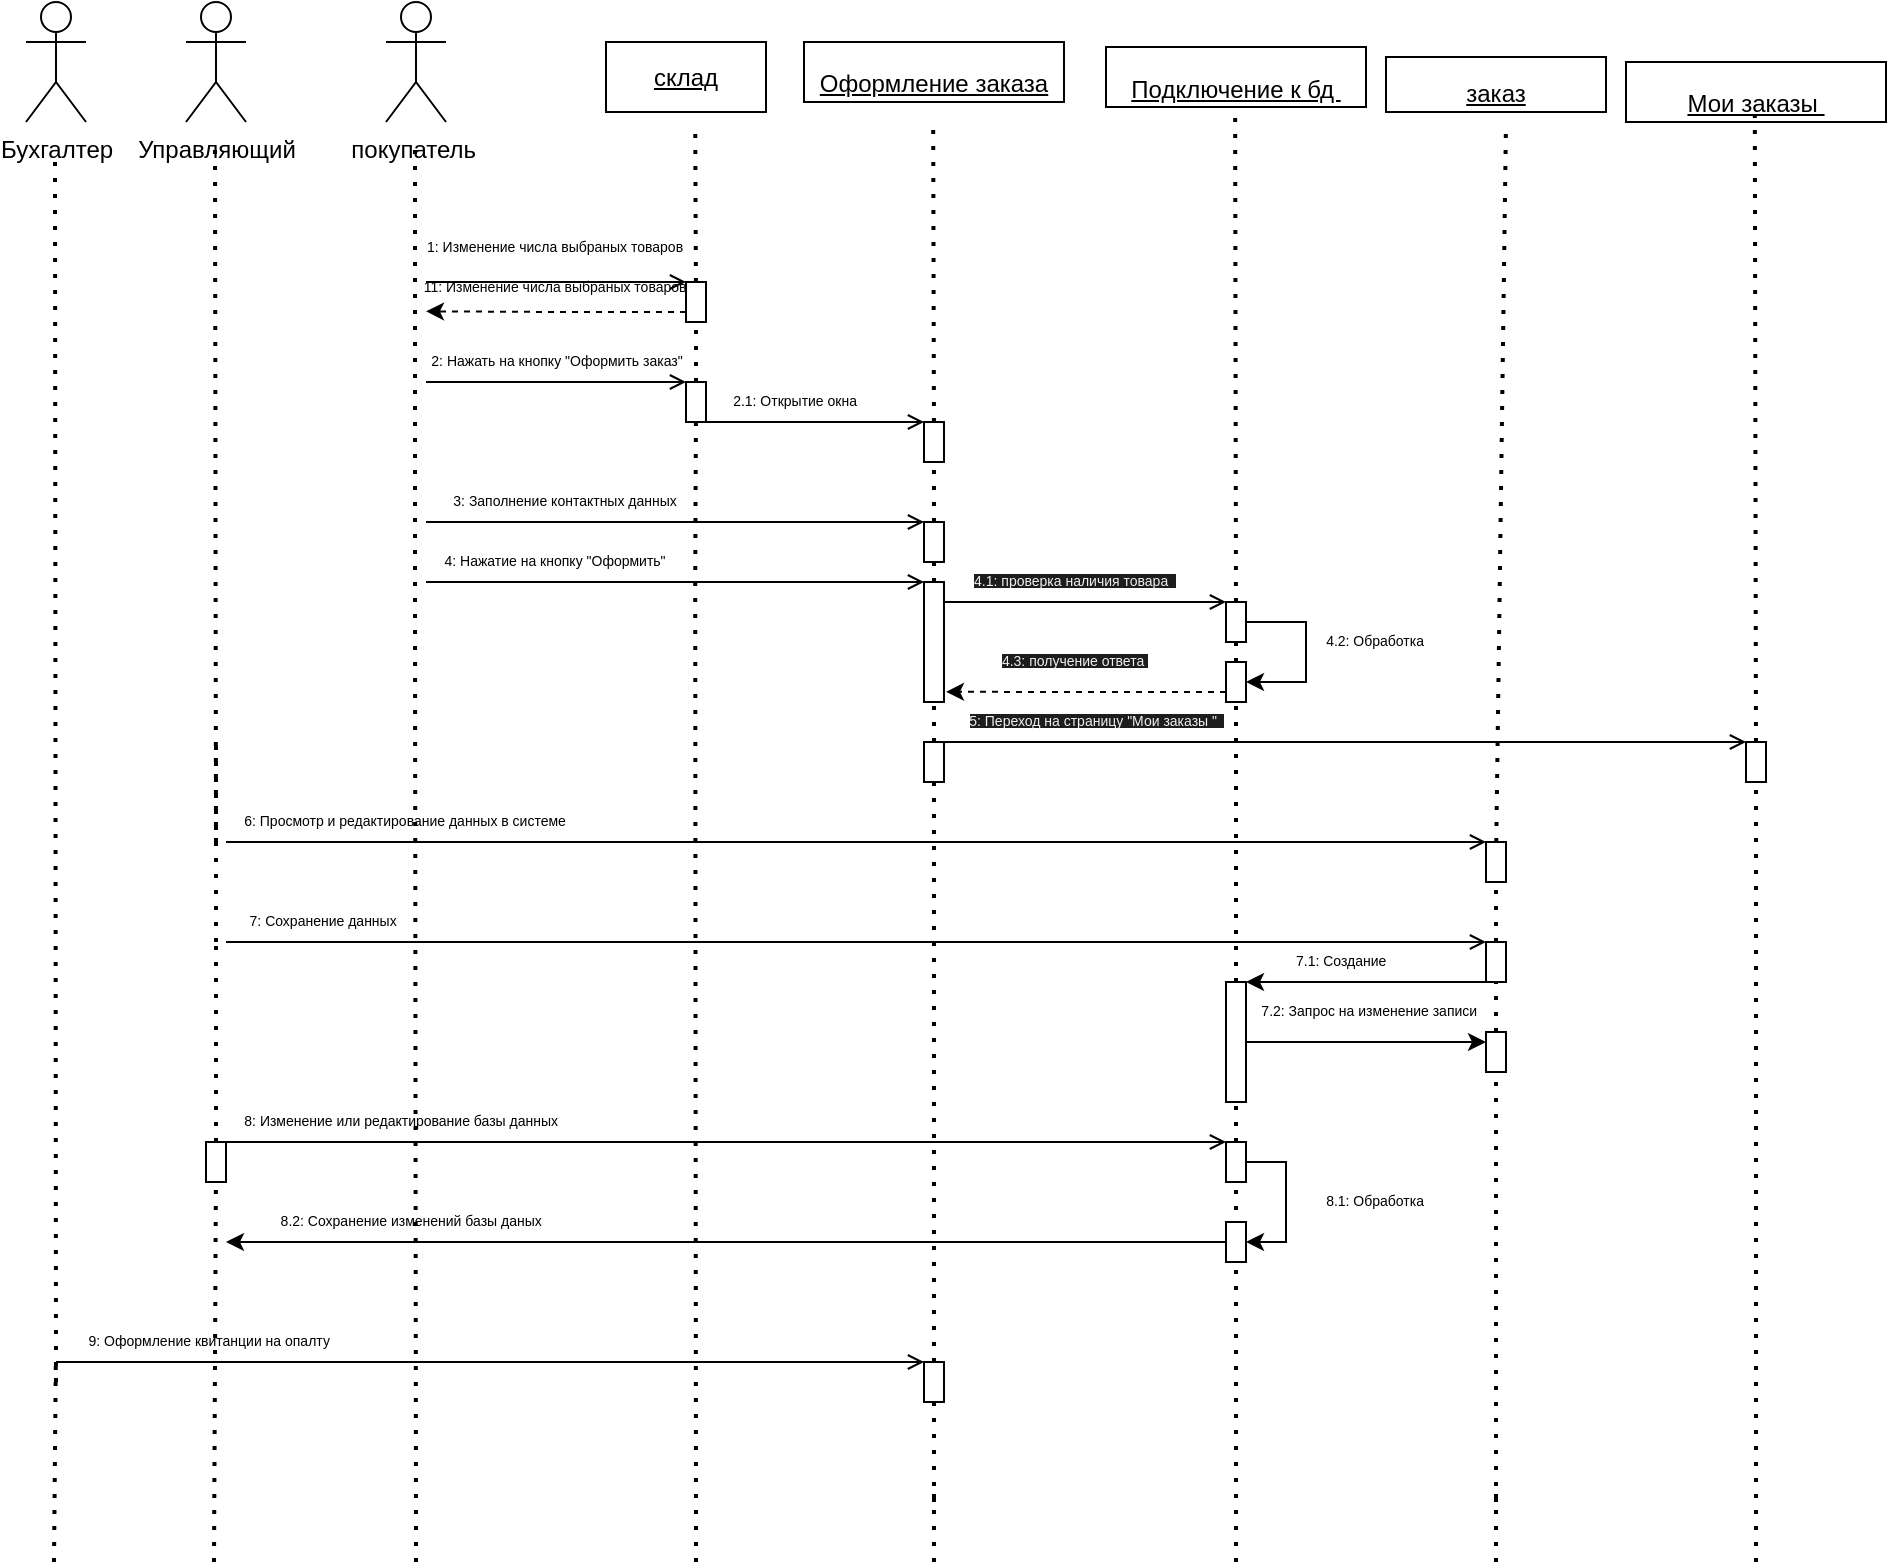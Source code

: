 <mxfile version="22.1.0" type="github">
  <diagram name="Страница — 1" id="2-5jMEcXyABA7YPatudC">
    <mxGraphModel dx="1267" dy="783" grid="1" gridSize="10" guides="1" tooltips="1" connect="1" arrows="1" fold="1" page="1" pageScale="1" pageWidth="827" pageHeight="1169" math="0" shadow="0">
      <root>
        <mxCell id="0" />
        <mxCell id="1" parent="0" />
        <mxCell id="8Bmcy9AVuZp5mf0qfYyS-38" value="покупатель&amp;nbsp;" style="shape=umlActor;verticalLabelPosition=bottom;verticalAlign=top;html=1;outlineConnect=0;" vertex="1" parent="1">
          <mxGeometry x="250" y="60" width="30" height="60" as="geometry" />
        </mxCell>
        <mxCell id="8Bmcy9AVuZp5mf0qfYyS-39" value="" style="endArrow=none;dashed=1;html=1;dashPattern=1 3;strokeWidth=2;rounded=0;" edge="1" parent="1">
          <mxGeometry width="50" height="50" relative="1" as="geometry">
            <mxPoint x="265" y="840" as="sourcePoint" />
            <mxPoint x="264.5" y="130" as="targetPoint" />
            <Array as="points">
              <mxPoint x="264.5" y="360" />
            </Array>
          </mxGeometry>
        </mxCell>
        <mxCell id="8Bmcy9AVuZp5mf0qfYyS-40" value="Бухгалтер" style="shape=umlActor;verticalLabelPosition=bottom;verticalAlign=top;html=1;outlineConnect=0;" vertex="1" parent="1">
          <mxGeometry x="70" y="60" width="30" height="60" as="geometry" />
        </mxCell>
        <mxCell id="8Bmcy9AVuZp5mf0qfYyS-41" value="" style="endArrow=none;dashed=1;html=1;dashPattern=1 3;strokeWidth=2;rounded=0;" edge="1" parent="1">
          <mxGeometry width="50" height="50" relative="1" as="geometry">
            <mxPoint x="164.986" y="480" as="sourcePoint" />
            <mxPoint x="164.5" y="130" as="targetPoint" />
          </mxGeometry>
        </mxCell>
        <mxCell id="8Bmcy9AVuZp5mf0qfYyS-42" value="&lt;u&gt;склад&lt;/u&gt;" style="rounded=0;whiteSpace=wrap;html=1;" vertex="1" parent="1">
          <mxGeometry x="360" y="80" width="80" height="35" as="geometry" />
        </mxCell>
        <mxCell id="8Bmcy9AVuZp5mf0qfYyS-43" value="" style="endArrow=open;html=1;rounded=0;endFill=0;" edge="1" parent="1">
          <mxGeometry width="50" height="50" relative="1" as="geometry">
            <mxPoint x="270" y="200" as="sourcePoint" />
            <mxPoint x="400" y="200" as="targetPoint" />
          </mxGeometry>
        </mxCell>
        <mxCell id="8Bmcy9AVuZp5mf0qfYyS-44" value="1: Изменение числа выбраных товаров&amp;nbsp;" style="text;html=1;align=center;verticalAlign=middle;resizable=0;points=[];autosize=1;strokeColor=none;fillColor=none;fontSize=7;" vertex="1" parent="1">
          <mxGeometry x="260" y="173" width="150" height="20" as="geometry" />
        </mxCell>
        <mxCell id="8Bmcy9AVuZp5mf0qfYyS-45" value="" style="endArrow=none;dashed=1;html=1;dashPattern=1 3;strokeWidth=2;rounded=0;" edge="1" parent="1" source="8Bmcy9AVuZp5mf0qfYyS-47">
          <mxGeometry width="50" height="50" relative="1" as="geometry">
            <mxPoint x="404.6" y="632" as="sourcePoint" />
            <mxPoint x="404.6" y="120" as="targetPoint" />
            <Array as="points" />
          </mxGeometry>
        </mxCell>
        <mxCell id="8Bmcy9AVuZp5mf0qfYyS-46" value="" style="endArrow=none;dashed=1;html=1;dashPattern=1 3;strokeWidth=2;rounded=0;" edge="1" parent="1" source="8Bmcy9AVuZp5mf0qfYyS-51" target="8Bmcy9AVuZp5mf0qfYyS-47">
          <mxGeometry width="50" height="50" relative="1" as="geometry">
            <mxPoint x="404.6" y="632" as="sourcePoint" />
            <mxPoint x="404.6" y="120" as="targetPoint" />
            <Array as="points" />
          </mxGeometry>
        </mxCell>
        <mxCell id="8Bmcy9AVuZp5mf0qfYyS-130" style="edgeStyle=orthogonalEdgeStyle;rounded=0;orthogonalLoop=1;jettySize=auto;html=1;exitX=0;exitY=0.75;exitDx=0;exitDy=0;dashed=1;" edge="1" parent="1" source="8Bmcy9AVuZp5mf0qfYyS-47">
          <mxGeometry relative="1" as="geometry">
            <mxPoint x="270" y="214.667" as="targetPoint" />
          </mxGeometry>
        </mxCell>
        <mxCell id="8Bmcy9AVuZp5mf0qfYyS-47" value="" style="whiteSpace=wrap;html=1;" vertex="1" parent="1">
          <mxGeometry x="400" y="200" width="10" height="20" as="geometry" />
        </mxCell>
        <mxCell id="8Bmcy9AVuZp5mf0qfYyS-48" value="" style="endArrow=open;html=1;rounded=0;endFill=0;" edge="1" parent="1">
          <mxGeometry width="50" height="50" relative="1" as="geometry">
            <mxPoint x="270" y="250" as="sourcePoint" />
            <mxPoint x="400" y="250" as="targetPoint" />
          </mxGeometry>
        </mxCell>
        <mxCell id="8Bmcy9AVuZp5mf0qfYyS-49" value="2: Нажать на кнопку &quot;Оформить заказ&quot;" style="text;html=1;align=center;verticalAlign=middle;resizable=0;points=[];autosize=1;strokeColor=none;fillColor=none;fontSize=7;" vertex="1" parent="1">
          <mxGeometry x="260" y="230" width="150" height="20" as="geometry" />
        </mxCell>
        <mxCell id="8Bmcy9AVuZp5mf0qfYyS-50" value="" style="endArrow=none;dashed=1;html=1;dashPattern=1 3;strokeWidth=2;rounded=0;" edge="1" parent="1" target="8Bmcy9AVuZp5mf0qfYyS-51">
          <mxGeometry width="50" height="50" relative="1" as="geometry">
            <mxPoint x="405" y="840" as="sourcePoint" />
            <mxPoint x="405" y="220" as="targetPoint" />
            <Array as="points">
              <mxPoint x="404.6" y="350" />
            </Array>
          </mxGeometry>
        </mxCell>
        <mxCell id="8Bmcy9AVuZp5mf0qfYyS-51" value="" style="whiteSpace=wrap;html=1;" vertex="1" parent="1">
          <mxGeometry x="400" y="250" width="10" height="20" as="geometry" />
        </mxCell>
        <mxCell id="8Bmcy9AVuZp5mf0qfYyS-52" value="Оформление заказа" style="rounded=0;whiteSpace=wrap;html=1;verticalAlign=bottom;horizontal=1;fontStyle=4" vertex="1" parent="1">
          <mxGeometry x="459" y="80" width="130" height="30" as="geometry" />
        </mxCell>
        <mxCell id="8Bmcy9AVuZp5mf0qfYyS-53" value="" style="endArrow=none;dashed=1;html=1;dashPattern=1 3;strokeWidth=2;rounded=0;" edge="1" parent="1" source="8Bmcy9AVuZp5mf0qfYyS-55">
          <mxGeometry width="50" height="50" relative="1" as="geometry">
            <mxPoint x="523.6" y="632" as="sourcePoint" />
            <mxPoint x="523.6" y="120" as="targetPoint" />
          </mxGeometry>
        </mxCell>
        <mxCell id="8Bmcy9AVuZp5mf0qfYyS-54" value="" style="endArrow=none;dashed=1;html=1;dashPattern=1 3;strokeWidth=2;rounded=0;" edge="1" parent="1" source="8Bmcy9AVuZp5mf0qfYyS-59" target="8Bmcy9AVuZp5mf0qfYyS-55">
          <mxGeometry width="50" height="50" relative="1" as="geometry">
            <mxPoint x="523.6" y="632" as="sourcePoint" />
            <mxPoint x="523.6" y="120" as="targetPoint" />
          </mxGeometry>
        </mxCell>
        <mxCell id="8Bmcy9AVuZp5mf0qfYyS-55" value="" style="whiteSpace=wrap;html=1;" vertex="1" parent="1">
          <mxGeometry x="519" y="270" width="10" height="20" as="geometry" />
        </mxCell>
        <mxCell id="8Bmcy9AVuZp5mf0qfYyS-56" value="" style="endArrow=open;html=1;rounded=0;endFill=0;entryX=0;entryY=0;entryDx=0;entryDy=0;exitX=1;exitY=1;exitDx=0;exitDy=0;" edge="1" parent="1" source="8Bmcy9AVuZp5mf0qfYyS-51" target="8Bmcy9AVuZp5mf0qfYyS-55">
          <mxGeometry width="50" height="50" relative="1" as="geometry">
            <mxPoint x="360" y="350" as="sourcePoint" />
            <mxPoint x="490" y="350" as="targetPoint" />
          </mxGeometry>
        </mxCell>
        <mxCell id="8Bmcy9AVuZp5mf0qfYyS-57" value="2.1: Открытие окна&amp;nbsp;" style="text;html=1;align=center;verticalAlign=middle;resizable=0;points=[];autosize=1;strokeColor=none;fillColor=none;fontSize=7;" vertex="1" parent="1">
          <mxGeometry x="410" y="250" width="90" height="20" as="geometry" />
        </mxCell>
        <mxCell id="8Bmcy9AVuZp5mf0qfYyS-58" value="" style="endArrow=none;dashed=1;html=1;dashPattern=1 3;strokeWidth=2;rounded=0;" edge="1" parent="1" source="8Bmcy9AVuZp5mf0qfYyS-69" target="8Bmcy9AVuZp5mf0qfYyS-59">
          <mxGeometry width="50" height="50" relative="1" as="geometry">
            <mxPoint x="523.6" y="632" as="sourcePoint" />
            <mxPoint x="524" y="290" as="targetPoint" />
          </mxGeometry>
        </mxCell>
        <mxCell id="8Bmcy9AVuZp5mf0qfYyS-59" value="" style="whiteSpace=wrap;html=1;" vertex="1" parent="1">
          <mxGeometry x="519" y="320" width="10" height="20" as="geometry" />
        </mxCell>
        <mxCell id="8Bmcy9AVuZp5mf0qfYyS-60" value="" style="endArrow=open;html=1;rounded=0;endFill=0;entryX=0;entryY=0;entryDx=0;entryDy=0;" edge="1" parent="1" target="8Bmcy9AVuZp5mf0qfYyS-59">
          <mxGeometry width="50" height="50" relative="1" as="geometry">
            <mxPoint x="270" y="320" as="sourcePoint" />
            <mxPoint x="390" y="320" as="targetPoint" />
          </mxGeometry>
        </mxCell>
        <mxCell id="8Bmcy9AVuZp5mf0qfYyS-61" value="3: Заполнение контактных данных&amp;nbsp;" style="text;html=1;align=center;verticalAlign=middle;resizable=0;points=[];autosize=1;strokeColor=none;fillColor=none;fontSize=7;" vertex="1" parent="1">
          <mxGeometry x="270" y="300" width="140" height="20" as="geometry" />
        </mxCell>
        <mxCell id="8Bmcy9AVuZp5mf0qfYyS-62" value="" style="endArrow=open;html=1;rounded=0;endFill=0;entryX=0;entryY=0;entryDx=0;entryDy=0;" edge="1" parent="1">
          <mxGeometry width="50" height="50" relative="1" as="geometry">
            <mxPoint x="270" y="350" as="sourcePoint" />
            <mxPoint x="519" y="350" as="targetPoint" />
          </mxGeometry>
        </mxCell>
        <mxCell id="8Bmcy9AVuZp5mf0qfYyS-63" value="4: Нажатие на кнопку &quot;Оформить&quot;&amp;nbsp;" style="text;html=1;align=center;verticalAlign=middle;resizable=0;points=[];autosize=1;strokeColor=none;fillColor=none;fontSize=7;" vertex="1" parent="1">
          <mxGeometry x="265" y="330" width="140" height="20" as="geometry" />
        </mxCell>
        <mxCell id="8Bmcy9AVuZp5mf0qfYyS-64" value="Управляющий" style="shape=umlActor;verticalLabelPosition=bottom;verticalAlign=top;html=1;outlineConnect=0;" vertex="1" parent="1">
          <mxGeometry x="150" y="60" width="30" height="60" as="geometry" />
        </mxCell>
        <mxCell id="8Bmcy9AVuZp5mf0qfYyS-65" value="" style="endArrow=none;dashed=1;html=1;dashPattern=1 3;strokeWidth=2;rounded=0;" edge="1" parent="1">
          <mxGeometry width="50" height="50" relative="1" as="geometry">
            <mxPoint x="85" y="750" as="sourcePoint" />
            <mxPoint x="84.5" y="140" as="targetPoint" />
          </mxGeometry>
        </mxCell>
        <mxCell id="8Bmcy9AVuZp5mf0qfYyS-66" value="Подключение к бд&amp;nbsp;" style="rounded=0;whiteSpace=wrap;html=1;verticalAlign=bottom;horizontal=1;fontStyle=4" vertex="1" parent="1">
          <mxGeometry x="610" y="82.5" width="130" height="30" as="geometry" />
        </mxCell>
        <mxCell id="8Bmcy9AVuZp5mf0qfYyS-67" value="" style="endArrow=none;dashed=1;html=1;dashPattern=1 3;strokeWidth=2;rounded=0;" edge="1" parent="1" source="8Bmcy9AVuZp5mf0qfYyS-73">
          <mxGeometry width="50" height="50" relative="1" as="geometry">
            <mxPoint x="674.57" y="627" as="sourcePoint" />
            <mxPoint x="674.57" y="115" as="targetPoint" />
          </mxGeometry>
        </mxCell>
        <mxCell id="8Bmcy9AVuZp5mf0qfYyS-68" value="" style="endArrow=none;dashed=1;html=1;dashPattern=1 3;strokeWidth=2;rounded=0;" edge="1" parent="1" source="8Bmcy9AVuZp5mf0qfYyS-76" target="8Bmcy9AVuZp5mf0qfYyS-69">
          <mxGeometry width="50" height="50" relative="1" as="geometry">
            <mxPoint x="523.6" y="632" as="sourcePoint" />
            <mxPoint x="524" y="340" as="targetPoint" />
          </mxGeometry>
        </mxCell>
        <mxCell id="8Bmcy9AVuZp5mf0qfYyS-69" value="" style="whiteSpace=wrap;html=1;" vertex="1" parent="1">
          <mxGeometry x="519" y="350" width="10" height="60" as="geometry" />
        </mxCell>
        <mxCell id="8Bmcy9AVuZp5mf0qfYyS-70" value="" style="endArrow=open;html=1;rounded=0;endFill=0;" edge="1" parent="1">
          <mxGeometry width="50" height="50" relative="1" as="geometry">
            <mxPoint x="529" y="360" as="sourcePoint" />
            <mxPoint x="670" y="360" as="targetPoint" />
          </mxGeometry>
        </mxCell>
        <mxCell id="8Bmcy9AVuZp5mf0qfYyS-71" value="" style="endArrow=none;dashed=1;html=1;dashPattern=1 3;strokeWidth=2;rounded=0;" edge="1" parent="1" source="8Bmcy9AVuZp5mf0qfYyS-82" target="8Bmcy9AVuZp5mf0qfYyS-73">
          <mxGeometry width="50" height="50" relative="1" as="geometry">
            <mxPoint x="674.57" y="627" as="sourcePoint" />
            <mxPoint x="674.57" y="115" as="targetPoint" />
          </mxGeometry>
        </mxCell>
        <mxCell id="8Bmcy9AVuZp5mf0qfYyS-72" style="edgeStyle=orthogonalEdgeStyle;rounded=0;orthogonalLoop=1;jettySize=auto;html=1;exitX=1;exitY=0.5;exitDx=0;exitDy=0;entryX=1;entryY=0.5;entryDx=0;entryDy=0;" edge="1" parent="1" source="8Bmcy9AVuZp5mf0qfYyS-73" target="8Bmcy9AVuZp5mf0qfYyS-82">
          <mxGeometry relative="1" as="geometry">
            <mxPoint x="720" y="400" as="targetPoint" />
            <Array as="points">
              <mxPoint x="710" y="370" />
              <mxPoint x="710" y="400" />
            </Array>
          </mxGeometry>
        </mxCell>
        <mxCell id="8Bmcy9AVuZp5mf0qfYyS-73" value="" style="whiteSpace=wrap;html=1;" vertex="1" parent="1">
          <mxGeometry x="670" y="360" width="10" height="20" as="geometry" />
        </mxCell>
        <mxCell id="8Bmcy9AVuZp5mf0qfYyS-74" value="&lt;meta charset=&quot;utf-8&quot;&gt;&lt;span style=&quot;color: rgb(240, 240, 240); font-family: Helvetica; font-size: 7px; font-style: normal; font-variant-ligatures: normal; font-variant-caps: normal; font-weight: 400; letter-spacing: normal; orphans: 2; text-align: center; text-indent: 0px; text-transform: none; widows: 2; word-spacing: 0px; -webkit-text-stroke-width: 0px; background-color: rgb(27, 29, 30); text-decoration-thickness: initial; text-decoration-style: initial; text-decoration-color: initial; float: none; display: inline !important;&quot;&gt;4.1: проверка наличия товара&amp;nbsp;&amp;nbsp;&lt;/span&gt;" style="text;html=1;align=center;verticalAlign=middle;resizable=0;points=[];autosize=1;strokeColor=none;fillColor=none;fontSize=7;" vertex="1" parent="1">
          <mxGeometry x="529" y="340" width="130" height="20" as="geometry" />
        </mxCell>
        <mxCell id="8Bmcy9AVuZp5mf0qfYyS-75" value="" style="endArrow=none;dashed=1;html=1;dashPattern=1 3;strokeWidth=2;rounded=0;" edge="1" parent="1" source="8Bmcy9AVuZp5mf0qfYyS-121" target="8Bmcy9AVuZp5mf0qfYyS-76">
          <mxGeometry width="50" height="50" relative="1" as="geometry">
            <mxPoint x="520" y="800" as="sourcePoint" />
            <mxPoint x="524" y="410" as="targetPoint" />
          </mxGeometry>
        </mxCell>
        <mxCell id="8Bmcy9AVuZp5mf0qfYyS-76" value="" style="whiteSpace=wrap;html=1;" vertex="1" parent="1">
          <mxGeometry x="519" y="430" width="10" height="20" as="geometry" />
        </mxCell>
        <mxCell id="8Bmcy9AVuZp5mf0qfYyS-77" value="Мои заказы&amp;nbsp;" style="rounded=0;whiteSpace=wrap;html=1;verticalAlign=bottom;horizontal=1;fontStyle=4" vertex="1" parent="1">
          <mxGeometry x="870" y="90" width="130" height="30" as="geometry" />
        </mxCell>
        <mxCell id="8Bmcy9AVuZp5mf0qfYyS-78" value="" style="endArrow=open;html=1;rounded=0;endFill=0;entryX=0;entryY=0;entryDx=0;entryDy=0;" edge="1" parent="1" target="8Bmcy9AVuZp5mf0qfYyS-87">
          <mxGeometry width="50" height="50" relative="1" as="geometry">
            <mxPoint x="529" y="430" as="sourcePoint" />
            <mxPoint x="800" y="430" as="targetPoint" />
          </mxGeometry>
        </mxCell>
        <mxCell id="8Bmcy9AVuZp5mf0qfYyS-79" value="&lt;span style=&quot;color: rgb(240, 240, 240); font-family: Helvetica; font-size: 7px; font-style: normal; font-variant-ligatures: normal; font-variant-caps: normal; font-weight: 400; letter-spacing: normal; orphans: 2; text-align: center; text-indent: 0px; text-transform: none; widows: 2; word-spacing: 0px; -webkit-text-stroke-width: 0px; background-color: rgb(27, 29, 30); text-decoration-thickness: initial; text-decoration-style: initial; text-decoration-color: initial; float: none; display: inline !important;&quot;&gt;5: Переход на страницу &quot;Мои заказы &quot;&amp;nbsp;&amp;nbsp;&lt;/span&gt;" style="text;html=1;align=center;verticalAlign=middle;resizable=0;points=[];autosize=1;strokeColor=none;fillColor=none;fontSize=7;" vertex="1" parent="1">
          <mxGeometry x="530" y="410" width="150" height="20" as="geometry" />
        </mxCell>
        <mxCell id="8Bmcy9AVuZp5mf0qfYyS-80" value="" style="endArrow=none;dashed=1;html=1;dashPattern=1 3;strokeWidth=2;rounded=0;" edge="1" parent="1" source="8Bmcy9AVuZp5mf0qfYyS-103" target="8Bmcy9AVuZp5mf0qfYyS-82">
          <mxGeometry width="50" height="50" relative="1" as="geometry">
            <mxPoint x="675" y="640" as="sourcePoint" />
            <mxPoint x="675" y="380" as="targetPoint" />
          </mxGeometry>
        </mxCell>
        <mxCell id="8Bmcy9AVuZp5mf0qfYyS-81" style="edgeStyle=orthogonalEdgeStyle;rounded=0;orthogonalLoop=1;jettySize=auto;html=1;exitX=0;exitY=0.75;exitDx=0;exitDy=0;dashed=1;" edge="1" parent="1" source="8Bmcy9AVuZp5mf0qfYyS-82">
          <mxGeometry relative="1" as="geometry">
            <mxPoint x="530" y="404.897" as="targetPoint" />
          </mxGeometry>
        </mxCell>
        <mxCell id="8Bmcy9AVuZp5mf0qfYyS-82" value="" style="whiteSpace=wrap;html=1;" vertex="1" parent="1">
          <mxGeometry x="670" y="390" width="10" height="20" as="geometry" />
        </mxCell>
        <mxCell id="8Bmcy9AVuZp5mf0qfYyS-83" value="4.2: Обработка&amp;nbsp;" style="text;html=1;align=center;verticalAlign=middle;resizable=0;points=[];autosize=1;strokeColor=none;fillColor=none;fontSize=7;" vertex="1" parent="1">
          <mxGeometry x="705" y="370" width="80" height="20" as="geometry" />
        </mxCell>
        <mxCell id="8Bmcy9AVuZp5mf0qfYyS-84" value="&lt;span style=&quot;color: rgb(240, 240, 240); font-family: Helvetica; font-size: 7px; font-style: normal; font-variant-ligatures: normal; font-variant-caps: normal; font-weight: 400; letter-spacing: normal; orphans: 2; text-align: center; text-indent: 0px; text-transform: none; widows: 2; word-spacing: 0px; -webkit-text-stroke-width: 0px; background-color: rgb(27, 29, 30); text-decoration-thickness: initial; text-decoration-style: initial; text-decoration-color: initial; float: none; display: inline !important;&quot;&gt;4.3: получение ответа&amp;nbsp;&lt;/span&gt;" style="text;html=1;align=center;verticalAlign=middle;resizable=0;points=[];autosize=1;strokeColor=none;fillColor=none;fontSize=7;" vertex="1" parent="1">
          <mxGeometry x="544" y="380" width="100" height="20" as="geometry" />
        </mxCell>
        <mxCell id="8Bmcy9AVuZp5mf0qfYyS-85" value="" style="endArrow=none;dashed=1;html=1;dashPattern=1 3;strokeWidth=2;rounded=0;" edge="1" parent="1" source="8Bmcy9AVuZp5mf0qfYyS-87">
          <mxGeometry width="50" height="50" relative="1" as="geometry">
            <mxPoint x="934.41" y="627" as="sourcePoint" />
            <mxPoint x="934.41" y="115" as="targetPoint" />
          </mxGeometry>
        </mxCell>
        <mxCell id="8Bmcy9AVuZp5mf0qfYyS-86" value="" style="endArrow=none;dashed=1;html=1;dashPattern=1 3;strokeWidth=2;rounded=0;" edge="1" parent="1" target="8Bmcy9AVuZp5mf0qfYyS-87">
          <mxGeometry width="50" height="50" relative="1" as="geometry">
            <mxPoint x="935" y="840" as="sourcePoint" />
            <mxPoint x="934.41" y="115" as="targetPoint" />
          </mxGeometry>
        </mxCell>
        <mxCell id="8Bmcy9AVuZp5mf0qfYyS-87" value="" style="whiteSpace=wrap;html=1;" vertex="1" parent="1">
          <mxGeometry x="930" y="430" width="10" height="20" as="geometry" />
        </mxCell>
        <mxCell id="8Bmcy9AVuZp5mf0qfYyS-88" value="заказ" style="rounded=0;whiteSpace=wrap;html=1;verticalAlign=bottom;horizontal=1;fontStyle=4" vertex="1" parent="1">
          <mxGeometry x="750" y="87.5" width="110" height="27.5" as="geometry" />
        </mxCell>
        <mxCell id="8Bmcy9AVuZp5mf0qfYyS-89" value="" style="endArrow=none;dashed=1;html=1;dashPattern=1 3;strokeWidth=2;rounded=0;" edge="1" parent="1">
          <mxGeometry width="50" height="50" relative="1" as="geometry">
            <mxPoint x="165.0" y="530" as="sourcePoint" />
            <mxPoint x="165" y="430" as="targetPoint" />
          </mxGeometry>
        </mxCell>
        <mxCell id="8Bmcy9AVuZp5mf0qfYyS-90" value="6: Просмотр и редактирование данных в системе&amp;nbsp;" style="text;html=1;align=center;verticalAlign=middle;resizable=0;points=[];autosize=1;strokeColor=none;fillColor=none;fontSize=7;" vertex="1" parent="1">
          <mxGeometry x="165" y="460" width="190" height="20" as="geometry" />
        </mxCell>
        <mxCell id="8Bmcy9AVuZp5mf0qfYyS-91" value="" style="endArrow=open;html=1;rounded=0;endFill=0;entryX=0;entryY=0;entryDx=0;entryDy=0;" edge="1" parent="1" target="8Bmcy9AVuZp5mf0qfYyS-94">
          <mxGeometry width="50" height="50" relative="1" as="geometry">
            <mxPoint x="170" y="480" as="sourcePoint" />
            <mxPoint x="770" y="480" as="targetPoint" />
          </mxGeometry>
        </mxCell>
        <mxCell id="8Bmcy9AVuZp5mf0qfYyS-92" value="" style="endArrow=none;dashed=1;html=1;dashPattern=1 3;strokeWidth=2;rounded=0;" edge="1" parent="1" source="8Bmcy9AVuZp5mf0qfYyS-94">
          <mxGeometry width="50" height="50" relative="1" as="geometry">
            <mxPoint x="810" y="632" as="sourcePoint" />
            <mxPoint x="810" y="120" as="targetPoint" />
          </mxGeometry>
        </mxCell>
        <mxCell id="8Bmcy9AVuZp5mf0qfYyS-93" value="" style="endArrow=none;dashed=1;html=1;dashPattern=1 3;strokeWidth=2;rounded=0;" edge="1" parent="1" source="8Bmcy9AVuZp5mf0qfYyS-98" target="8Bmcy9AVuZp5mf0qfYyS-94">
          <mxGeometry width="50" height="50" relative="1" as="geometry">
            <mxPoint x="810" y="632" as="sourcePoint" />
            <mxPoint x="810" y="120" as="targetPoint" />
          </mxGeometry>
        </mxCell>
        <mxCell id="8Bmcy9AVuZp5mf0qfYyS-94" value="" style="whiteSpace=wrap;html=1;" vertex="1" parent="1">
          <mxGeometry x="800" y="480" width="10" height="20" as="geometry" />
        </mxCell>
        <mxCell id="8Bmcy9AVuZp5mf0qfYyS-95" value="" style="endArrow=none;dashed=1;html=1;dashPattern=1 3;strokeWidth=2;rounded=0;" edge="1" parent="1" source="8Bmcy9AVuZp5mf0qfYyS-109">
          <mxGeometry width="50" height="50" relative="1" as="geometry">
            <mxPoint x="164" y="800" as="sourcePoint" />
            <mxPoint x="165" y="530" as="targetPoint" />
          </mxGeometry>
        </mxCell>
        <mxCell id="8Bmcy9AVuZp5mf0qfYyS-96" value="" style="endArrow=none;dashed=1;html=1;dashPattern=1 3;strokeWidth=2;rounded=0;" edge="1" parent="1" source="8Bmcy9AVuZp5mf0qfYyS-106" target="8Bmcy9AVuZp5mf0qfYyS-98">
          <mxGeometry width="50" height="50" relative="1" as="geometry">
            <mxPoint x="805" y="632" as="sourcePoint" />
            <mxPoint x="805" y="500" as="targetPoint" />
          </mxGeometry>
        </mxCell>
        <mxCell id="8Bmcy9AVuZp5mf0qfYyS-97" style="edgeStyle=orthogonalEdgeStyle;rounded=0;orthogonalLoop=1;jettySize=auto;html=1;exitX=0;exitY=1;exitDx=0;exitDy=0;entryX=1;entryY=0;entryDx=0;entryDy=0;" edge="1" parent="1" target="8Bmcy9AVuZp5mf0qfYyS-103">
          <mxGeometry relative="1" as="geometry">
            <mxPoint x="810" y="547.64" as="sourcePoint" />
            <mxPoint x="692.13" y="550.0" as="targetPoint" />
            <Array as="points">
              <mxPoint x="810" y="550" />
            </Array>
          </mxGeometry>
        </mxCell>
        <mxCell id="8Bmcy9AVuZp5mf0qfYyS-98" value="" style="whiteSpace=wrap;html=1;" vertex="1" parent="1">
          <mxGeometry x="800" y="530" width="10" height="20" as="geometry" />
        </mxCell>
        <mxCell id="8Bmcy9AVuZp5mf0qfYyS-99" value="" style="endArrow=open;html=1;rounded=0;endFill=0;entryX=0;entryY=0;entryDx=0;entryDy=0;" edge="1" parent="1">
          <mxGeometry width="50" height="50" relative="1" as="geometry">
            <mxPoint x="170" y="530" as="sourcePoint" />
            <mxPoint x="800" y="530" as="targetPoint" />
          </mxGeometry>
        </mxCell>
        <mxCell id="8Bmcy9AVuZp5mf0qfYyS-100" value="7: Сохранение данных&amp;nbsp;&amp;nbsp;" style="text;html=1;align=center;verticalAlign=middle;resizable=0;points=[];autosize=1;strokeColor=none;fillColor=none;fontSize=7;" vertex="1" parent="1">
          <mxGeometry x="170" y="510" width="100" height="20" as="geometry" />
        </mxCell>
        <mxCell id="8Bmcy9AVuZp5mf0qfYyS-101" value="" style="endArrow=none;dashed=1;html=1;dashPattern=1 3;strokeWidth=2;rounded=0;" edge="1" parent="1" source="8Bmcy9AVuZp5mf0qfYyS-112" target="8Bmcy9AVuZp5mf0qfYyS-103">
          <mxGeometry width="50" height="50" relative="1" as="geometry">
            <mxPoint x="675" y="800" as="sourcePoint" />
            <mxPoint x="675" y="410" as="targetPoint" />
          </mxGeometry>
        </mxCell>
        <mxCell id="8Bmcy9AVuZp5mf0qfYyS-102" style="edgeStyle=orthogonalEdgeStyle;rounded=0;orthogonalLoop=1;jettySize=auto;html=1;exitX=1;exitY=0.5;exitDx=0;exitDy=0;entryX=0;entryY=0.25;entryDx=0;entryDy=0;" edge="1" parent="1" source="8Bmcy9AVuZp5mf0qfYyS-103" target="8Bmcy9AVuZp5mf0qfYyS-106">
          <mxGeometry relative="1" as="geometry" />
        </mxCell>
        <mxCell id="8Bmcy9AVuZp5mf0qfYyS-103" value="" style="whiteSpace=wrap;html=1;" vertex="1" parent="1">
          <mxGeometry x="670" y="550" width="10" height="60" as="geometry" />
        </mxCell>
        <mxCell id="8Bmcy9AVuZp5mf0qfYyS-104" value="7.1: Создание&amp;nbsp; &amp;nbsp;" style="text;html=1;align=center;verticalAlign=middle;resizable=0;points=[];autosize=1;strokeColor=none;fillColor=none;fontSize=7;" vertex="1" parent="1">
          <mxGeometry x="690" y="530" width="80" height="20" as="geometry" />
        </mxCell>
        <mxCell id="8Bmcy9AVuZp5mf0qfYyS-105" value="" style="endArrow=none;dashed=1;html=1;dashPattern=1 3;strokeWidth=2;rounded=0;" edge="1" parent="1" target="8Bmcy9AVuZp5mf0qfYyS-106">
          <mxGeometry width="50" height="50" relative="1" as="geometry">
            <mxPoint x="805" y="810" as="sourcePoint" />
            <mxPoint x="805" y="550" as="targetPoint" />
          </mxGeometry>
        </mxCell>
        <mxCell id="8Bmcy9AVuZp5mf0qfYyS-106" value="" style="whiteSpace=wrap;html=1;" vertex="1" parent="1">
          <mxGeometry x="800" y="575" width="10" height="20" as="geometry" />
        </mxCell>
        <mxCell id="8Bmcy9AVuZp5mf0qfYyS-107" value="7.2: Запрос на изменение записи&amp;nbsp; &amp;nbsp;&amp;nbsp;" style="text;html=1;align=center;verticalAlign=middle;resizable=0;points=[];autosize=1;strokeColor=none;fillColor=none;fontSize=7;" vertex="1" parent="1">
          <mxGeometry x="675" y="555" width="140" height="20" as="geometry" />
        </mxCell>
        <mxCell id="8Bmcy9AVuZp5mf0qfYyS-108" value="" style="endArrow=none;dashed=1;html=1;dashPattern=1 3;strokeWidth=2;rounded=0;" edge="1" parent="1" target="8Bmcy9AVuZp5mf0qfYyS-109">
          <mxGeometry width="50" height="50" relative="1" as="geometry">
            <mxPoint x="164" y="840" as="sourcePoint" />
            <mxPoint x="165" y="550" as="targetPoint" />
          </mxGeometry>
        </mxCell>
        <mxCell id="8Bmcy9AVuZp5mf0qfYyS-109" value="" style="whiteSpace=wrap;html=1;" vertex="1" parent="1">
          <mxGeometry x="160" y="630" width="10" height="20" as="geometry" />
        </mxCell>
        <mxCell id="8Bmcy9AVuZp5mf0qfYyS-110" value="" style="endArrow=none;dashed=1;html=1;dashPattern=1 3;strokeWidth=2;rounded=0;" edge="1" parent="1" target="8Bmcy9AVuZp5mf0qfYyS-112">
          <mxGeometry width="50" height="50" relative="1" as="geometry">
            <mxPoint x="675" y="840" as="sourcePoint" />
            <mxPoint x="675" y="610" as="targetPoint" />
          </mxGeometry>
        </mxCell>
        <mxCell id="8Bmcy9AVuZp5mf0qfYyS-111" style="edgeStyle=orthogonalEdgeStyle;rounded=0;orthogonalLoop=1;jettySize=auto;html=1;exitX=1;exitY=0.5;exitDx=0;exitDy=0;entryX=1;entryY=0.5;entryDx=0;entryDy=0;" edge="1" parent="1" source="8Bmcy9AVuZp5mf0qfYyS-112" target="8Bmcy9AVuZp5mf0qfYyS-116">
          <mxGeometry relative="1" as="geometry" />
        </mxCell>
        <mxCell id="8Bmcy9AVuZp5mf0qfYyS-112" value="" style="whiteSpace=wrap;html=1;" vertex="1" parent="1">
          <mxGeometry x="670" y="630" width="10" height="20" as="geometry" />
        </mxCell>
        <mxCell id="8Bmcy9AVuZp5mf0qfYyS-113" value="" style="endArrow=open;html=1;rounded=0;endFill=0;entryX=0;entryY=0;entryDx=0;entryDy=0;exitX=1;exitY=0;exitDx=0;exitDy=0;" edge="1" parent="1" source="8Bmcy9AVuZp5mf0qfYyS-109" target="8Bmcy9AVuZp5mf0qfYyS-112">
          <mxGeometry width="50" height="50" relative="1" as="geometry">
            <mxPoint x="170" y="610" as="sourcePoint" />
            <mxPoint x="419" y="610" as="targetPoint" />
          </mxGeometry>
        </mxCell>
        <mxCell id="8Bmcy9AVuZp5mf0qfYyS-114" value="8: Изменение или редактирование базы данных&amp;nbsp; &amp;nbsp;" style="text;html=1;align=center;verticalAlign=middle;resizable=0;points=[];autosize=1;strokeColor=none;fillColor=none;fontSize=7;" vertex="1" parent="1">
          <mxGeometry x="165" y="610" width="190" height="20" as="geometry" />
        </mxCell>
        <mxCell id="8Bmcy9AVuZp5mf0qfYyS-115" style="edgeStyle=orthogonalEdgeStyle;rounded=0;orthogonalLoop=1;jettySize=auto;html=1;exitX=0;exitY=0.5;exitDx=0;exitDy=0;" edge="1" parent="1" source="8Bmcy9AVuZp5mf0qfYyS-116">
          <mxGeometry relative="1" as="geometry">
            <mxPoint x="170" y="680" as="targetPoint" />
          </mxGeometry>
        </mxCell>
        <mxCell id="8Bmcy9AVuZp5mf0qfYyS-116" value="" style="whiteSpace=wrap;html=1;" vertex="1" parent="1">
          <mxGeometry x="670" y="670" width="10" height="20" as="geometry" />
        </mxCell>
        <mxCell id="8Bmcy9AVuZp5mf0qfYyS-117" value="8.1: Обработка&amp;nbsp;" style="text;html=1;align=center;verticalAlign=middle;resizable=0;points=[];autosize=1;strokeColor=none;fillColor=none;fontSize=7;" vertex="1" parent="1">
          <mxGeometry x="705" y="650" width="80" height="20" as="geometry" />
        </mxCell>
        <mxCell id="8Bmcy9AVuZp5mf0qfYyS-118" value="8.2: Сохранение изменений базы даных&amp;nbsp; &amp;nbsp;" style="text;html=1;align=center;verticalAlign=middle;resizable=0;points=[];autosize=1;strokeColor=none;fillColor=none;fontSize=7;" vertex="1" parent="1">
          <mxGeometry x="185" y="660" width="160" height="20" as="geometry" />
        </mxCell>
        <mxCell id="8Bmcy9AVuZp5mf0qfYyS-119" value="" style="endArrow=none;dashed=1;html=1;dashPattern=1 3;strokeWidth=2;rounded=0;" edge="1" parent="1">
          <mxGeometry width="50" height="50" relative="1" as="geometry">
            <mxPoint x="84" y="840" as="sourcePoint" />
            <mxPoint x="84.909" y="740" as="targetPoint" />
          </mxGeometry>
        </mxCell>
        <mxCell id="8Bmcy9AVuZp5mf0qfYyS-120" value="" style="endArrow=none;dashed=1;html=1;dashPattern=1 3;strokeWidth=2;rounded=0;" edge="1" parent="1" target="8Bmcy9AVuZp5mf0qfYyS-121">
          <mxGeometry width="50" height="50" relative="1" as="geometry">
            <mxPoint x="524" y="810" as="sourcePoint" />
            <mxPoint x="524" y="450" as="targetPoint" />
          </mxGeometry>
        </mxCell>
        <mxCell id="8Bmcy9AVuZp5mf0qfYyS-121" value="" style="whiteSpace=wrap;html=1;" vertex="1" parent="1">
          <mxGeometry x="519" y="740" width="10" height="20" as="geometry" />
        </mxCell>
        <mxCell id="8Bmcy9AVuZp5mf0qfYyS-122" value="" style="endArrow=open;html=1;rounded=0;endFill=0;entryX=0;entryY=0;entryDx=0;entryDy=0;" edge="1" parent="1" target="8Bmcy9AVuZp5mf0qfYyS-121">
          <mxGeometry width="50" height="50" relative="1" as="geometry">
            <mxPoint x="85" y="740" as="sourcePoint" />
            <mxPoint x="715" y="740" as="targetPoint" />
          </mxGeometry>
        </mxCell>
        <mxCell id="8Bmcy9AVuZp5mf0qfYyS-123" value="9: Оформление квитанции на опалту&amp;nbsp; &amp;nbsp;&amp;nbsp;" style="text;html=1;align=center;verticalAlign=middle;resizable=0;points=[];autosize=1;strokeColor=none;fillColor=none;fontSize=7;" vertex="1" parent="1">
          <mxGeometry x="90" y="720" width="150" height="20" as="geometry" />
        </mxCell>
        <mxCell id="8Bmcy9AVuZp5mf0qfYyS-124" value="" style="endArrow=none;dashed=1;html=1;dashPattern=1 3;strokeWidth=2;rounded=0;" edge="1" parent="1">
          <mxGeometry width="50" height="50" relative="1" as="geometry">
            <mxPoint x="524" y="840" as="sourcePoint" />
            <mxPoint x="524" y="800" as="targetPoint" />
          </mxGeometry>
        </mxCell>
        <mxCell id="8Bmcy9AVuZp5mf0qfYyS-126" value="" style="endArrow=none;dashed=1;html=1;dashPattern=1 3;strokeWidth=2;rounded=0;" edge="1" parent="1">
          <mxGeometry width="50" height="50" relative="1" as="geometry">
            <mxPoint x="805" y="840" as="sourcePoint" />
            <mxPoint x="805" y="800" as="targetPoint" />
          </mxGeometry>
        </mxCell>
        <mxCell id="8Bmcy9AVuZp5mf0qfYyS-131" value="11: Изменение числа выбраных товаров&amp;nbsp;" style="text;html=1;align=center;verticalAlign=middle;resizable=0;points=[];autosize=1;strokeColor=none;fillColor=none;fontSize=7;" vertex="1" parent="1">
          <mxGeometry x="255" y="193" width="160" height="20" as="geometry" />
        </mxCell>
      </root>
    </mxGraphModel>
  </diagram>
</mxfile>
